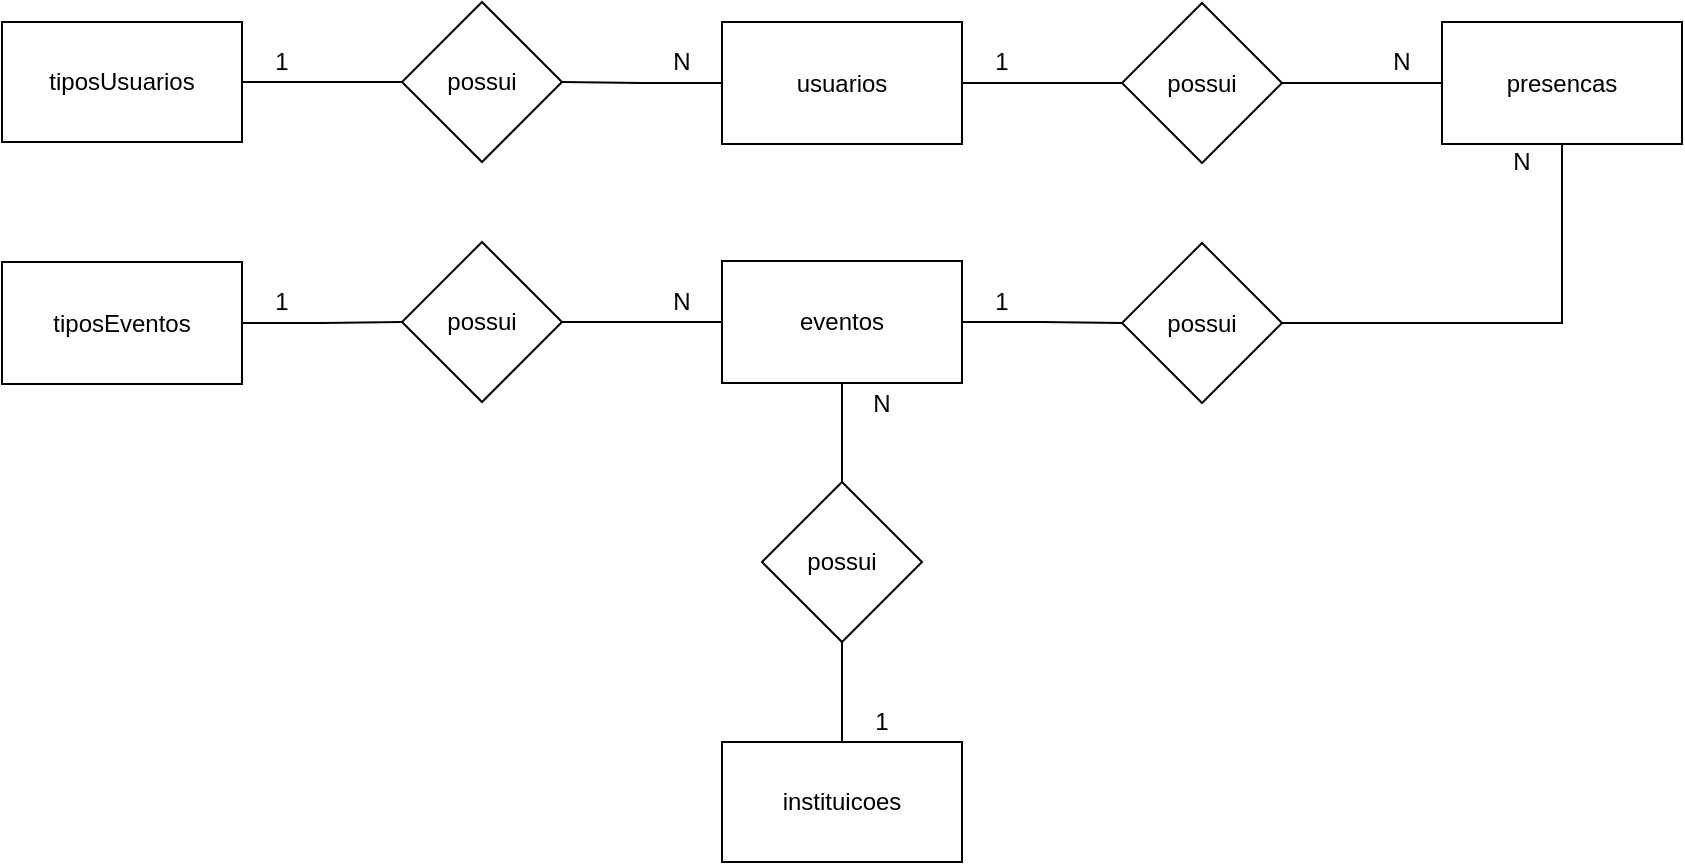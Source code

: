 <mxfile version="14.4.3" type="device" pages="2"><diagram id="jPKjDHmdheWjhsDI7USl" name="Página-1"><mxGraphModel dx="864" dy="819" grid="1" gridSize="10" guides="1" tooltips="1" connect="1" arrows="1" fold="1" page="1" pageScale="1" pageWidth="827" pageHeight="1169" math="0" shadow="0"><root><mxCell id="0"/><mxCell id="1" parent="0"/><mxCell id="zjwh2ZTrZZAI88zNTy58-19" style="edgeStyle=orthogonalEdgeStyle;rounded=0;orthogonalLoop=1;jettySize=auto;html=1;endArrow=none;endFill=0;" edge="1" parent="1" source="zjwh2ZTrZZAI88zNTy58-9" target="zjwh2ZTrZZAI88zNTy58-15"><mxGeometry relative="1" as="geometry"/></mxCell><mxCell id="zjwh2ZTrZZAI88zNTy58-9" value="tiposUsuarios" style="rounded=0;whiteSpace=wrap;html=1;" vertex="1" parent="1"><mxGeometry x="40" y="90" width="120" height="60" as="geometry"/></mxCell><mxCell id="zjwh2ZTrZZAI88zNTy58-17" style="edgeStyle=orthogonalEdgeStyle;rounded=0;orthogonalLoop=1;jettySize=auto;html=1;endArrow=none;endFill=0;" edge="1" parent="1" source="zjwh2ZTrZZAI88zNTy58-10" target="zjwh2ZTrZZAI88zNTy58-15"><mxGeometry relative="1" as="geometry"/></mxCell><mxCell id="zjwh2ZTrZZAI88zNTy58-31" style="edgeStyle=orthogonalEdgeStyle;rounded=0;orthogonalLoop=1;jettySize=auto;html=1;endArrow=none;endFill=0;" edge="1" parent="1" source="zjwh2ZTrZZAI88zNTy58-10" target="zjwh2ZTrZZAI88zNTy58-29"><mxGeometry relative="1" as="geometry"/></mxCell><mxCell id="zjwh2ZTrZZAI88zNTy58-10" value="usuarios" style="rounded=0;whiteSpace=wrap;html=1;" vertex="1" parent="1"><mxGeometry x="400" y="90" width="120" height="61" as="geometry"/></mxCell><mxCell id="zjwh2ZTrZZAI88zNTy58-22" style="edgeStyle=orthogonalEdgeStyle;rounded=0;orthogonalLoop=1;jettySize=auto;html=1;endArrow=none;endFill=0;" edge="1" parent="1" source="zjwh2ZTrZZAI88zNTy58-11" target="zjwh2ZTrZZAI88zNTy58-21"><mxGeometry relative="1" as="geometry"/></mxCell><mxCell id="zjwh2ZTrZZAI88zNTy58-11" value="tiposEventos" style="rounded=0;whiteSpace=wrap;html=1;" vertex="1" parent="1"><mxGeometry x="40" y="210" width="120" height="61" as="geometry"/></mxCell><mxCell id="zjwh2ZTrZZAI88zNTy58-33" style="edgeStyle=orthogonalEdgeStyle;rounded=0;orthogonalLoop=1;jettySize=auto;html=1;endArrow=none;endFill=0;" edge="1" parent="1" source="zjwh2ZTrZZAI88zNTy58-12" target="zjwh2ZTrZZAI88zNTy58-32"><mxGeometry relative="1" as="geometry"/></mxCell><mxCell id="zjwh2ZTrZZAI88zNTy58-12" value="eventos" style="rounded=0;whiteSpace=wrap;html=1;" vertex="1" parent="1"><mxGeometry x="400" y="209.5" width="120" height="61" as="geometry"/></mxCell><mxCell id="zjwh2ZTrZZAI88zNTy58-30" style="edgeStyle=orthogonalEdgeStyle;rounded=0;orthogonalLoop=1;jettySize=auto;html=1;endArrow=none;endFill=0;" edge="1" parent="1" source="zjwh2ZTrZZAI88zNTy58-13" target="zjwh2ZTrZZAI88zNTy58-29"><mxGeometry relative="1" as="geometry"/></mxCell><mxCell id="zjwh2ZTrZZAI88zNTy58-13" value="presencas" style="rounded=0;whiteSpace=wrap;html=1;" vertex="1" parent="1"><mxGeometry x="760" y="90" width="120" height="61" as="geometry"/></mxCell><mxCell id="zjwh2ZTrZZAI88zNTy58-27" style="edgeStyle=orthogonalEdgeStyle;rounded=0;orthogonalLoop=1;jettySize=auto;html=1;endArrow=none;endFill=0;" edge="1" parent="1" source="zjwh2ZTrZZAI88zNTy58-14" target="zjwh2ZTrZZAI88zNTy58-26"><mxGeometry relative="1" as="geometry"/></mxCell><mxCell id="zjwh2ZTrZZAI88zNTy58-14" value="instituicoes" style="rounded=0;whiteSpace=wrap;html=1;" vertex="1" parent="1"><mxGeometry x="400" y="450" width="120" height="60" as="geometry"/></mxCell><mxCell id="zjwh2ZTrZZAI88zNTy58-15" value="possui" style="rhombus;whiteSpace=wrap;html=1;" vertex="1" parent="1"><mxGeometry x="240" y="80" width="80" height="80" as="geometry"/></mxCell><mxCell id="zjwh2ZTrZZAI88zNTy58-18" value="N" style="text;html=1;strokeColor=none;fillColor=none;align=center;verticalAlign=middle;whiteSpace=wrap;rounded=0;" vertex="1" parent="1"><mxGeometry x="360" y="100" width="40" height="20" as="geometry"/></mxCell><mxCell id="zjwh2ZTrZZAI88zNTy58-20" value="1" style="text;html=1;strokeColor=none;fillColor=none;align=center;verticalAlign=middle;whiteSpace=wrap;rounded=0;" vertex="1" parent="1"><mxGeometry x="160" y="100" width="40" height="20" as="geometry"/></mxCell><mxCell id="zjwh2ZTrZZAI88zNTy58-23" style="edgeStyle=orthogonalEdgeStyle;rounded=0;orthogonalLoop=1;jettySize=auto;html=1;entryX=0;entryY=0.5;entryDx=0;entryDy=0;endArrow=none;endFill=0;" edge="1" parent="1" source="zjwh2ZTrZZAI88zNTy58-21" target="zjwh2ZTrZZAI88zNTy58-12"><mxGeometry relative="1" as="geometry"/></mxCell><mxCell id="zjwh2ZTrZZAI88zNTy58-21" value="possui" style="rhombus;whiteSpace=wrap;html=1;" vertex="1" parent="1"><mxGeometry x="240" y="200" width="80" height="80" as="geometry"/></mxCell><mxCell id="zjwh2ZTrZZAI88zNTy58-24" value="N" style="text;html=1;strokeColor=none;fillColor=none;align=center;verticalAlign=middle;whiteSpace=wrap;rounded=0;" vertex="1" parent="1"><mxGeometry x="360" y="220" width="40" height="20" as="geometry"/></mxCell><mxCell id="zjwh2ZTrZZAI88zNTy58-25" value="1" style="text;html=1;strokeColor=none;fillColor=none;align=center;verticalAlign=middle;whiteSpace=wrap;rounded=0;" vertex="1" parent="1"><mxGeometry x="160" y="220" width="40" height="20" as="geometry"/></mxCell><mxCell id="zjwh2ZTrZZAI88zNTy58-28" style="edgeStyle=orthogonalEdgeStyle;rounded=0;orthogonalLoop=1;jettySize=auto;html=1;endArrow=none;endFill=0;" edge="1" parent="1" source="zjwh2ZTrZZAI88zNTy58-26" target="zjwh2ZTrZZAI88zNTy58-12"><mxGeometry relative="1" as="geometry"/></mxCell><mxCell id="zjwh2ZTrZZAI88zNTy58-26" value="possui" style="rhombus;whiteSpace=wrap;html=1;" vertex="1" parent="1"><mxGeometry x="420" y="320" width="80" height="80" as="geometry"/></mxCell><mxCell id="zjwh2ZTrZZAI88zNTy58-29" value="possui" style="rhombus;whiteSpace=wrap;html=1;" vertex="1" parent="1"><mxGeometry x="600" y="80.5" width="80" height="80" as="geometry"/></mxCell><mxCell id="zjwh2ZTrZZAI88zNTy58-34" style="edgeStyle=orthogonalEdgeStyle;rounded=0;orthogonalLoop=1;jettySize=auto;html=1;endArrow=none;endFill=0;" edge="1" parent="1" source="zjwh2ZTrZZAI88zNTy58-32" target="zjwh2ZTrZZAI88zNTy58-13"><mxGeometry relative="1" as="geometry"/></mxCell><mxCell id="zjwh2ZTrZZAI88zNTy58-32" value="possui" style="rhombus;whiteSpace=wrap;html=1;" vertex="1" parent="1"><mxGeometry x="600" y="200.5" width="80" height="80" as="geometry"/></mxCell><mxCell id="zjwh2ZTrZZAI88zNTy58-35" value="1" style="text;html=1;strokeColor=none;fillColor=none;align=center;verticalAlign=middle;whiteSpace=wrap;rounded=0;" vertex="1" parent="1"><mxGeometry x="520" y="100" width="40" height="20" as="geometry"/></mxCell><mxCell id="zjwh2ZTrZZAI88zNTy58-36" value="N" style="text;html=1;strokeColor=none;fillColor=none;align=center;verticalAlign=middle;whiteSpace=wrap;rounded=0;" vertex="1" parent="1"><mxGeometry x="720" y="100" width="40" height="20" as="geometry"/></mxCell><mxCell id="zjwh2ZTrZZAI88zNTy58-39" value="N" style="text;html=1;strokeColor=none;fillColor=none;align=center;verticalAlign=middle;whiteSpace=wrap;rounded=0;" vertex="1" parent="1"><mxGeometry x="460" y="271" width="40" height="20" as="geometry"/></mxCell><mxCell id="zjwh2ZTrZZAI88zNTy58-40" value="1" style="text;html=1;strokeColor=none;fillColor=none;align=center;verticalAlign=middle;whiteSpace=wrap;rounded=0;" vertex="1" parent="1"><mxGeometry x="460" y="430" width="40" height="20" as="geometry"/></mxCell><mxCell id="zjwh2ZTrZZAI88zNTy58-42" value="N" style="text;html=1;strokeColor=none;fillColor=none;align=center;verticalAlign=middle;whiteSpace=wrap;rounded=0;" vertex="1" parent="1"><mxGeometry x="780" y="150" width="40" height="20" as="geometry"/></mxCell><mxCell id="zjwh2ZTrZZAI88zNTy58-44" value="1" style="text;html=1;strokeColor=none;fillColor=none;align=center;verticalAlign=middle;whiteSpace=wrap;rounded=0;" vertex="1" parent="1"><mxGeometry x="520" y="220" width="40" height="20" as="geometry"/></mxCell></root></mxGraphModel></diagram><diagram id="enoxa1Pshzx9Oc5Bp2X2" name="Página-2"><mxGraphModel dx="864" dy="819" grid="1" gridSize="10" guides="1" tooltips="1" connect="1" arrows="1" fold="1" page="1" pageScale="1" pageWidth="827" pageHeight="1169" math="0" shadow="0"><root><mxCell id="TEiWcaxEBfpniGgyKQ50-0"/><mxCell id="TEiWcaxEBfpniGgyKQ50-1" parent="TEiWcaxEBfpniGgyKQ50-0"/><mxCell id="TEiWcaxEBfpniGgyKQ50-2" value="tiposUsuarios" style="shape=table;startSize=30;container=1;collapsible=1;childLayout=tableLayout;fixedRows=1;rowLines=0;fontStyle=1;align=center;resizeLast=1;" vertex="1" parent="TEiWcaxEBfpniGgyKQ50-1"><mxGeometry x="40" y="40" width="180" height="100" as="geometry"/></mxCell><mxCell id="TEiWcaxEBfpniGgyKQ50-3" value="" style="shape=partialRectangle;collapsible=0;dropTarget=0;pointerEvents=0;fillColor=none;top=0;left=0;bottom=1;right=0;points=[[0,0.5],[1,0.5]];portConstraint=eastwest;" vertex="1" parent="TEiWcaxEBfpniGgyKQ50-2"><mxGeometry y="30" width="180" height="30" as="geometry"/></mxCell><mxCell id="TEiWcaxEBfpniGgyKQ50-4" value="PK" style="shape=partialRectangle;connectable=0;fillColor=none;top=0;left=0;bottom=0;right=0;fontStyle=1;overflow=hidden;" vertex="1" parent="TEiWcaxEBfpniGgyKQ50-3"><mxGeometry width="30" height="30" as="geometry"/></mxCell><mxCell id="TEiWcaxEBfpniGgyKQ50-5" value="idTipoUsuario" style="shape=partialRectangle;connectable=0;fillColor=none;top=0;left=0;bottom=0;right=0;align=left;spacingLeft=6;fontStyle=5;overflow=hidden;" vertex="1" parent="TEiWcaxEBfpniGgyKQ50-3"><mxGeometry x="30" width="150" height="30" as="geometry"/></mxCell><mxCell id="TEiWcaxEBfpniGgyKQ50-6" value="" style="shape=partialRectangle;collapsible=0;dropTarget=0;pointerEvents=0;fillColor=none;top=0;left=0;bottom=0;right=0;points=[[0,0.5],[1,0.5]];portConstraint=eastwest;" vertex="1" parent="TEiWcaxEBfpniGgyKQ50-2"><mxGeometry y="60" width="180" height="30" as="geometry"/></mxCell><mxCell id="TEiWcaxEBfpniGgyKQ50-7" value="" style="shape=partialRectangle;connectable=0;fillColor=none;top=0;left=0;bottom=0;right=0;editable=1;overflow=hidden;" vertex="1" parent="TEiWcaxEBfpniGgyKQ50-6"><mxGeometry width="30" height="30" as="geometry"/></mxCell><mxCell id="TEiWcaxEBfpniGgyKQ50-8" value="tituloTipoUsuario" style="shape=partialRectangle;connectable=0;fillColor=none;top=0;left=0;bottom=0;right=0;align=left;spacingLeft=6;overflow=hidden;" vertex="1" parent="TEiWcaxEBfpniGgyKQ50-6"><mxGeometry x="30" width="150" height="30" as="geometry"/></mxCell><mxCell id="TEiWcaxEBfpniGgyKQ50-15" value="Usuario" style="shape=table;startSize=30;container=1;collapsible=1;childLayout=tableLayout;fixedRows=1;rowLines=0;fontStyle=1;align=center;resizeLast=1;" vertex="1" parent="TEiWcaxEBfpniGgyKQ50-1"><mxGeometry x="300" y="40" width="180" height="190" as="geometry"/></mxCell><mxCell id="TEiWcaxEBfpniGgyKQ50-16" value="" style="shape=partialRectangle;collapsible=0;dropTarget=0;pointerEvents=0;fillColor=none;top=0;left=0;bottom=0;right=0;points=[[0,0.5],[1,0.5]];portConstraint=eastwest;" vertex="1" parent="TEiWcaxEBfpniGgyKQ50-15"><mxGeometry y="30" width="180" height="30" as="geometry"/></mxCell><mxCell id="TEiWcaxEBfpniGgyKQ50-17" value="PK" style="shape=partialRectangle;connectable=0;fillColor=none;top=0;left=0;bottom=0;right=0;fontStyle=1;overflow=hidden;" vertex="1" parent="TEiWcaxEBfpniGgyKQ50-16"><mxGeometry width="60" height="30" as="geometry"/></mxCell><mxCell id="TEiWcaxEBfpniGgyKQ50-18" value="idUsuario" style="shape=partialRectangle;connectable=0;fillColor=none;top=0;left=0;bottom=0;right=0;align=left;spacingLeft=6;fontStyle=5;overflow=hidden;" vertex="1" parent="TEiWcaxEBfpniGgyKQ50-16"><mxGeometry x="60" width="120" height="30" as="geometry"/></mxCell><mxCell id="TEiWcaxEBfpniGgyKQ50-19" value="" style="shape=partialRectangle;collapsible=0;dropTarget=0;pointerEvents=0;fillColor=none;top=0;left=0;bottom=1;right=0;points=[[0,0.5],[1,0.5]];portConstraint=eastwest;" vertex="1" parent="TEiWcaxEBfpniGgyKQ50-15"><mxGeometry y="60" width="180" height="30" as="geometry"/></mxCell><mxCell id="TEiWcaxEBfpniGgyKQ50-20" value="FK" style="shape=partialRectangle;connectable=0;fillColor=none;top=0;left=0;bottom=0;right=0;fontStyle=1;overflow=hidden;" vertex="1" parent="TEiWcaxEBfpniGgyKQ50-19"><mxGeometry width="60" height="30" as="geometry"/></mxCell><mxCell id="TEiWcaxEBfpniGgyKQ50-21" value="idTipoUsuario" style="shape=partialRectangle;connectable=0;fillColor=none;top=0;left=0;bottom=0;right=0;align=left;spacingLeft=6;fontStyle=5;overflow=hidden;" vertex="1" parent="TEiWcaxEBfpniGgyKQ50-19"><mxGeometry x="60" width="120" height="30" as="geometry"/></mxCell><mxCell id="TEiWcaxEBfpniGgyKQ50-22" value="" style="shape=partialRectangle;collapsible=0;dropTarget=0;pointerEvents=0;fillColor=none;top=0;left=0;bottom=0;right=0;points=[[0,0.5],[1,0.5]];portConstraint=eastwest;" vertex="1" parent="TEiWcaxEBfpniGgyKQ50-15"><mxGeometry y="90" width="180" height="30" as="geometry"/></mxCell><mxCell id="TEiWcaxEBfpniGgyKQ50-23" value="" style="shape=partialRectangle;connectable=0;fillColor=none;top=0;left=0;bottom=0;right=0;editable=1;overflow=hidden;" vertex="1" parent="TEiWcaxEBfpniGgyKQ50-22"><mxGeometry width="60" height="30" as="geometry"/></mxCell><mxCell id="TEiWcaxEBfpniGgyKQ50-24" value="nome" style="shape=partialRectangle;connectable=0;fillColor=none;top=0;left=0;bottom=0;right=0;align=left;spacingLeft=6;overflow=hidden;" vertex="1" parent="TEiWcaxEBfpniGgyKQ50-22"><mxGeometry x="60" width="120" height="30" as="geometry"/></mxCell><mxCell id="TEiWcaxEBfpniGgyKQ50-25" value="" style="shape=partialRectangle;collapsible=0;dropTarget=0;pointerEvents=0;fillColor=none;top=0;left=0;bottom=0;right=0;points=[[0,0.5],[1,0.5]];portConstraint=eastwest;" vertex="1" parent="TEiWcaxEBfpniGgyKQ50-15"><mxGeometry y="120" width="180" height="30" as="geometry"/></mxCell><mxCell id="TEiWcaxEBfpniGgyKQ50-26" value="" style="shape=partialRectangle;connectable=0;fillColor=none;top=0;left=0;bottom=0;right=0;editable=1;overflow=hidden;" vertex="1" parent="TEiWcaxEBfpniGgyKQ50-25"><mxGeometry width="60" height="30" as="geometry"/></mxCell><mxCell id="TEiWcaxEBfpniGgyKQ50-27" value="email" style="shape=partialRectangle;connectable=0;fillColor=none;top=0;left=0;bottom=0;right=0;align=left;spacingLeft=6;overflow=hidden;" vertex="1" parent="TEiWcaxEBfpniGgyKQ50-25"><mxGeometry x="60" width="120" height="30" as="geometry"/></mxCell><mxCell id="TEiWcaxEBfpniGgyKQ50-35" value="" style="shape=partialRectangle;collapsible=0;dropTarget=0;pointerEvents=0;fillColor=none;top=0;left=0;bottom=0;right=0;points=[[0,0.5],[1,0.5]];portConstraint=eastwest;" vertex="1" parent="TEiWcaxEBfpniGgyKQ50-15"><mxGeometry y="150" width="180" height="30" as="geometry"/></mxCell><mxCell id="TEiWcaxEBfpniGgyKQ50-36" value="" style="shape=partialRectangle;connectable=0;fillColor=none;top=0;left=0;bottom=0;right=0;editable=1;overflow=hidden;" vertex="1" parent="TEiWcaxEBfpniGgyKQ50-35"><mxGeometry width="60" height="30" as="geometry"/></mxCell><mxCell id="TEiWcaxEBfpniGgyKQ50-37" value="senha" style="shape=partialRectangle;connectable=0;fillColor=none;top=0;left=0;bottom=0;right=0;align=left;spacingLeft=6;overflow=hidden;" vertex="1" parent="TEiWcaxEBfpniGgyKQ50-35"><mxGeometry x="60" width="120" height="30" as="geometry"/></mxCell><mxCell id="TEiWcaxEBfpniGgyKQ50-28" value="tiposEventos" style="shape=table;startSize=30;container=1;collapsible=1;childLayout=tableLayout;fixedRows=1;rowLines=0;fontStyle=1;align=center;resizeLast=1;" vertex="1" parent="TEiWcaxEBfpniGgyKQ50-1"><mxGeometry x="40" y="290" width="180" height="100" as="geometry"/></mxCell><mxCell id="TEiWcaxEBfpniGgyKQ50-29" value="" style="shape=partialRectangle;collapsible=0;dropTarget=0;pointerEvents=0;fillColor=none;top=0;left=0;bottom=1;right=0;points=[[0,0.5],[1,0.5]];portConstraint=eastwest;" vertex="1" parent="TEiWcaxEBfpniGgyKQ50-28"><mxGeometry y="30" width="180" height="30" as="geometry"/></mxCell><mxCell id="TEiWcaxEBfpniGgyKQ50-30" value="PK" style="shape=partialRectangle;connectable=0;fillColor=none;top=0;left=0;bottom=0;right=0;fontStyle=1;overflow=hidden;" vertex="1" parent="TEiWcaxEBfpniGgyKQ50-29"><mxGeometry width="30" height="30" as="geometry"/></mxCell><mxCell id="TEiWcaxEBfpniGgyKQ50-31" value="idTipoEvento" style="shape=partialRectangle;connectable=0;fillColor=none;top=0;left=0;bottom=0;right=0;align=left;spacingLeft=6;fontStyle=5;overflow=hidden;" vertex="1" parent="TEiWcaxEBfpniGgyKQ50-29"><mxGeometry x="30" width="150" height="30" as="geometry"/></mxCell><mxCell id="TEiWcaxEBfpniGgyKQ50-32" value="" style="shape=partialRectangle;collapsible=0;dropTarget=0;pointerEvents=0;fillColor=none;top=0;left=0;bottom=0;right=0;points=[[0,0.5],[1,0.5]];portConstraint=eastwest;" vertex="1" parent="TEiWcaxEBfpniGgyKQ50-28"><mxGeometry y="60" width="180" height="30" as="geometry"/></mxCell><mxCell id="TEiWcaxEBfpniGgyKQ50-33" value="" style="shape=partialRectangle;connectable=0;fillColor=none;top=0;left=0;bottom=0;right=0;editable=1;overflow=hidden;" vertex="1" parent="TEiWcaxEBfpniGgyKQ50-32"><mxGeometry width="30" height="30" as="geometry"/></mxCell><mxCell id="TEiWcaxEBfpniGgyKQ50-34" value="tituloTipoEvento" style="shape=partialRectangle;connectable=0;fillColor=none;top=0;left=0;bottom=0;right=0;align=left;spacingLeft=6;overflow=hidden;" vertex="1" parent="TEiWcaxEBfpniGgyKQ50-32"><mxGeometry x="30" width="150" height="30" as="geometry"/></mxCell><mxCell id="TEiWcaxEBfpniGgyKQ50-38" value="instituicoes" style="shape=table;startSize=30;container=1;collapsible=1;childLayout=tableLayout;fixedRows=1;rowLines=0;fontStyle=1;align=center;resizeLast=1;" vertex="1" parent="TEiWcaxEBfpniGgyKQ50-1"><mxGeometry x="40" y="470" width="180" height="160" as="geometry"/></mxCell><mxCell id="TEiWcaxEBfpniGgyKQ50-39" value="" style="shape=partialRectangle;collapsible=0;dropTarget=0;pointerEvents=0;fillColor=none;top=0;left=0;bottom=1;right=0;points=[[0,0.5],[1,0.5]];portConstraint=eastwest;" vertex="1" parent="TEiWcaxEBfpniGgyKQ50-38"><mxGeometry y="30" width="180" height="30" as="geometry"/></mxCell><mxCell id="TEiWcaxEBfpniGgyKQ50-40" value="PK" style="shape=partialRectangle;connectable=0;fillColor=none;top=0;left=0;bottom=0;right=0;fontStyle=1;overflow=hidden;" vertex="1" parent="TEiWcaxEBfpniGgyKQ50-39"><mxGeometry width="30" height="30" as="geometry"/></mxCell><mxCell id="TEiWcaxEBfpniGgyKQ50-41" value="idInstituicao" style="shape=partialRectangle;connectable=0;fillColor=none;top=0;left=0;bottom=0;right=0;align=left;spacingLeft=6;fontStyle=5;overflow=hidden;" vertex="1" parent="TEiWcaxEBfpniGgyKQ50-39"><mxGeometry x="30" width="150" height="30" as="geometry"/></mxCell><mxCell id="TEiWcaxEBfpniGgyKQ50-42" value="" style="shape=partialRectangle;collapsible=0;dropTarget=0;pointerEvents=0;fillColor=none;top=0;left=0;bottom=0;right=0;points=[[0,0.5],[1,0.5]];portConstraint=eastwest;" vertex="1" parent="TEiWcaxEBfpniGgyKQ50-38"><mxGeometry y="60" width="180" height="30" as="geometry"/></mxCell><mxCell id="TEiWcaxEBfpniGgyKQ50-43" value="" style="shape=partialRectangle;connectable=0;fillColor=none;top=0;left=0;bottom=0;right=0;editable=1;overflow=hidden;" vertex="1" parent="TEiWcaxEBfpniGgyKQ50-42"><mxGeometry width="30" height="30" as="geometry"/></mxCell><mxCell id="TEiWcaxEBfpniGgyKQ50-44" value="cnpj" style="shape=partialRectangle;connectable=0;fillColor=none;top=0;left=0;bottom=0;right=0;align=left;spacingLeft=6;overflow=hidden;" vertex="1" parent="TEiWcaxEBfpniGgyKQ50-42"><mxGeometry x="30" width="150" height="30" as="geometry"/></mxCell><mxCell id="TEiWcaxEBfpniGgyKQ50-45" value="" style="shape=partialRectangle;collapsible=0;dropTarget=0;pointerEvents=0;fillColor=none;top=0;left=0;bottom=0;right=0;points=[[0,0.5],[1,0.5]];portConstraint=eastwest;" vertex="1" parent="TEiWcaxEBfpniGgyKQ50-38"><mxGeometry y="90" width="180" height="30" as="geometry"/></mxCell><mxCell id="TEiWcaxEBfpniGgyKQ50-46" value="" style="shape=partialRectangle;connectable=0;fillColor=none;top=0;left=0;bottom=0;right=0;editable=1;overflow=hidden;" vertex="1" parent="TEiWcaxEBfpniGgyKQ50-45"><mxGeometry width="30" height="30" as="geometry"/></mxCell><mxCell id="TEiWcaxEBfpniGgyKQ50-47" value="nomeFantasia" style="shape=partialRectangle;connectable=0;fillColor=none;top=0;left=0;bottom=0;right=0;align=left;spacingLeft=6;overflow=hidden;" vertex="1" parent="TEiWcaxEBfpniGgyKQ50-45"><mxGeometry x="30" width="150" height="30" as="geometry"/></mxCell><mxCell id="TEiWcaxEBfpniGgyKQ50-48" value="" style="shape=partialRectangle;collapsible=0;dropTarget=0;pointerEvents=0;fillColor=none;top=0;left=0;bottom=0;right=0;points=[[0,0.5],[1,0.5]];portConstraint=eastwest;" vertex="1" parent="TEiWcaxEBfpniGgyKQ50-38"><mxGeometry y="120" width="180" height="30" as="geometry"/></mxCell><mxCell id="TEiWcaxEBfpniGgyKQ50-49" value="" style="shape=partialRectangle;connectable=0;fillColor=none;top=0;left=0;bottom=0;right=0;editable=1;overflow=hidden;" vertex="1" parent="TEiWcaxEBfpniGgyKQ50-48"><mxGeometry width="30" height="30" as="geometry"/></mxCell><mxCell id="TEiWcaxEBfpniGgyKQ50-50" value="endereco" style="shape=partialRectangle;connectable=0;fillColor=none;top=0;left=0;bottom=0;right=0;align=left;spacingLeft=6;overflow=hidden;" vertex="1" parent="TEiWcaxEBfpniGgyKQ50-48"><mxGeometry x="30" width="150" height="30" as="geometry"/></mxCell><mxCell id="TEiWcaxEBfpniGgyKQ50-51" value="eventos" style="shape=table;startSize=30;container=1;collapsible=1;childLayout=tableLayout;fixedRows=1;rowLines=0;fontStyle=1;align=center;resizeLast=1;" vertex="1" parent="TEiWcaxEBfpniGgyKQ50-1"><mxGeometry x="310" y="290" width="180" height="250" as="geometry"/></mxCell><mxCell id="TEiWcaxEBfpniGgyKQ50-52" value="" style="shape=partialRectangle;collapsible=0;dropTarget=0;pointerEvents=0;fillColor=none;top=0;left=0;bottom=0;right=0;points=[[0,0.5],[1,0.5]];portConstraint=eastwest;" vertex="1" parent="TEiWcaxEBfpniGgyKQ50-51"><mxGeometry y="30" width="180" height="30" as="geometry"/></mxCell><mxCell id="TEiWcaxEBfpniGgyKQ50-53" value="PK" style="shape=partialRectangle;connectable=0;fillColor=none;top=0;left=0;bottom=0;right=0;fontStyle=1;overflow=hidden;" vertex="1" parent="TEiWcaxEBfpniGgyKQ50-52"><mxGeometry width="60" height="30" as="geometry"/></mxCell><mxCell id="TEiWcaxEBfpniGgyKQ50-54" value="idEvento" style="shape=partialRectangle;connectable=0;fillColor=none;top=0;left=0;bottom=0;right=0;align=left;spacingLeft=6;fontStyle=5;overflow=hidden;" vertex="1" parent="TEiWcaxEBfpniGgyKQ50-52"><mxGeometry x="60" width="120" height="30" as="geometry"/></mxCell><mxCell id="TEiWcaxEBfpniGgyKQ50-64" value="" style="shape=partialRectangle;collapsible=0;dropTarget=0;pointerEvents=0;fillColor=none;top=0;left=0;bottom=0;right=0;points=[[0,0.5],[1,0.5]];portConstraint=eastwest;" vertex="1" parent="TEiWcaxEBfpniGgyKQ50-51"><mxGeometry y="60" width="180" height="30" as="geometry"/></mxCell><mxCell id="TEiWcaxEBfpniGgyKQ50-65" value="FK" style="shape=partialRectangle;connectable=0;fillColor=none;top=0;left=0;bottom=0;right=0;fontStyle=1;overflow=hidden;" vertex="1" parent="TEiWcaxEBfpniGgyKQ50-64"><mxGeometry width="60" height="30" as="geometry"/></mxCell><mxCell id="TEiWcaxEBfpniGgyKQ50-66" value="idTipoEvento" style="shape=partialRectangle;connectable=0;fillColor=none;top=0;left=0;bottom=0;right=0;align=left;spacingLeft=6;fontStyle=5;overflow=hidden;" vertex="1" parent="TEiWcaxEBfpniGgyKQ50-64"><mxGeometry x="60" width="120" height="30" as="geometry"/></mxCell><mxCell id="TEiWcaxEBfpniGgyKQ50-55" value="" style="shape=partialRectangle;collapsible=0;dropTarget=0;pointerEvents=0;fillColor=none;top=0;left=0;bottom=1;right=0;points=[[0,0.5],[1,0.5]];portConstraint=eastwest;" vertex="1" parent="TEiWcaxEBfpniGgyKQ50-51"><mxGeometry y="90" width="180" height="30" as="geometry"/></mxCell><mxCell id="TEiWcaxEBfpniGgyKQ50-56" value="FK" style="shape=partialRectangle;connectable=0;fillColor=none;top=0;left=0;bottom=0;right=0;fontStyle=1;overflow=hidden;" vertex="1" parent="TEiWcaxEBfpniGgyKQ50-55"><mxGeometry width="60" height="30" as="geometry"/></mxCell><mxCell id="TEiWcaxEBfpniGgyKQ50-57" value="idInstituicao" style="shape=partialRectangle;connectable=0;fillColor=none;top=0;left=0;bottom=0;right=0;align=left;spacingLeft=6;fontStyle=5;overflow=hidden;" vertex="1" parent="TEiWcaxEBfpniGgyKQ50-55"><mxGeometry x="60" width="120" height="30" as="geometry"/></mxCell><mxCell id="TEiWcaxEBfpniGgyKQ50-58" value="" style="shape=partialRectangle;collapsible=0;dropTarget=0;pointerEvents=0;fillColor=none;top=0;left=0;bottom=0;right=0;points=[[0,0.5],[1,0.5]];portConstraint=eastwest;" vertex="1" parent="TEiWcaxEBfpniGgyKQ50-51"><mxGeometry y="120" width="180" height="30" as="geometry"/></mxCell><mxCell id="TEiWcaxEBfpniGgyKQ50-59" value="" style="shape=partialRectangle;connectable=0;fillColor=none;top=0;left=0;bottom=0;right=0;editable=1;overflow=hidden;" vertex="1" parent="TEiWcaxEBfpniGgyKQ50-58"><mxGeometry width="60" height="30" as="geometry"/></mxCell><mxCell id="TEiWcaxEBfpniGgyKQ50-60" value="nomeEvento" style="shape=partialRectangle;connectable=0;fillColor=none;top=0;left=0;bottom=0;right=0;align=left;spacingLeft=6;overflow=hidden;" vertex="1" parent="TEiWcaxEBfpniGgyKQ50-58"><mxGeometry x="60" width="120" height="30" as="geometry"/></mxCell><mxCell id="TEiWcaxEBfpniGgyKQ50-61" value="" style="shape=partialRectangle;collapsible=0;dropTarget=0;pointerEvents=0;fillColor=none;top=0;left=0;bottom=0;right=0;points=[[0,0.5],[1,0.5]];portConstraint=eastwest;" vertex="1" parent="TEiWcaxEBfpniGgyKQ50-51"><mxGeometry y="150" width="180" height="30" as="geometry"/></mxCell><mxCell id="TEiWcaxEBfpniGgyKQ50-62" value="" style="shape=partialRectangle;connectable=0;fillColor=none;top=0;left=0;bottom=0;right=0;editable=1;overflow=hidden;" vertex="1" parent="TEiWcaxEBfpniGgyKQ50-61"><mxGeometry width="60" height="30" as="geometry"/></mxCell><mxCell id="TEiWcaxEBfpniGgyKQ50-63" value="AcessoLivre" style="shape=partialRectangle;connectable=0;fillColor=none;top=0;left=0;bottom=0;right=0;align=left;spacingLeft=6;overflow=hidden;" vertex="1" parent="TEiWcaxEBfpniGgyKQ50-61"><mxGeometry x="60" width="120" height="30" as="geometry"/></mxCell><mxCell id="TEiWcaxEBfpniGgyKQ50-67" value="" style="shape=partialRectangle;collapsible=0;dropTarget=0;pointerEvents=0;fillColor=none;top=0;left=0;bottom=0;right=0;points=[[0,0.5],[1,0.5]];portConstraint=eastwest;" vertex="1" parent="TEiWcaxEBfpniGgyKQ50-51"><mxGeometry y="180" width="180" height="30" as="geometry"/></mxCell><mxCell id="TEiWcaxEBfpniGgyKQ50-68" value="" style="shape=partialRectangle;connectable=0;fillColor=none;top=0;left=0;bottom=0;right=0;editable=1;overflow=hidden;" vertex="1" parent="TEiWcaxEBfpniGgyKQ50-67"><mxGeometry width="60" height="30" as="geometry"/></mxCell><mxCell id="TEiWcaxEBfpniGgyKQ50-69" value="dataEvento" style="shape=partialRectangle;connectable=0;fillColor=none;top=0;left=0;bottom=0;right=0;align=left;spacingLeft=6;overflow=hidden;" vertex="1" parent="TEiWcaxEBfpniGgyKQ50-67"><mxGeometry x="60" width="120" height="30" as="geometry"/></mxCell><mxCell id="TEiWcaxEBfpniGgyKQ50-70" value="" style="shape=partialRectangle;collapsible=0;dropTarget=0;pointerEvents=0;fillColor=none;top=0;left=0;bottom=0;right=0;points=[[0,0.5],[1,0.5]];portConstraint=eastwest;" vertex="1" parent="TEiWcaxEBfpniGgyKQ50-51"><mxGeometry y="210" width="180" height="30" as="geometry"/></mxCell><mxCell id="TEiWcaxEBfpniGgyKQ50-71" value="" style="shape=partialRectangle;connectable=0;fillColor=none;top=0;left=0;bottom=0;right=0;editable=1;overflow=hidden;" vertex="1" parent="TEiWcaxEBfpniGgyKQ50-70"><mxGeometry width="60" height="30" as="geometry"/></mxCell><mxCell id="TEiWcaxEBfpniGgyKQ50-72" value="descricao" style="shape=partialRectangle;connectable=0;fillColor=none;top=0;left=0;bottom=0;right=0;align=left;spacingLeft=6;overflow=hidden;" vertex="1" parent="TEiWcaxEBfpniGgyKQ50-70"><mxGeometry x="60" width="120" height="30" as="geometry"/></mxCell><mxCell id="TEiWcaxEBfpniGgyKQ50-73" value="presencas" style="shape=table;startSize=30;container=1;collapsible=1;childLayout=tableLayout;fixedRows=1;rowLines=0;fontStyle=1;align=center;resizeLast=1;" vertex="1" parent="TEiWcaxEBfpniGgyKQ50-1"><mxGeometry x="580" y="40" width="180" height="160" as="geometry"/></mxCell><mxCell id="KMKaq0dbZb3joT_vuUvn-1" value="" style="shape=partialRectangle;collapsible=0;dropTarget=0;pointerEvents=0;fillColor=none;top=0;left=0;bottom=0;right=0;points=[[0,0.5],[1,0.5]];portConstraint=eastwest;" vertex="1" parent="TEiWcaxEBfpniGgyKQ50-73"><mxGeometry y="30" width="180" height="30" as="geometry"/></mxCell><mxCell id="KMKaq0dbZb3joT_vuUvn-2" value="PK" style="shape=partialRectangle;connectable=0;fillColor=none;top=0;left=0;bottom=0;right=0;fontStyle=1;overflow=hidden;" vertex="1" parent="KMKaq0dbZb3joT_vuUvn-1"><mxGeometry width="60" height="30" as="geometry"/></mxCell><mxCell id="KMKaq0dbZb3joT_vuUvn-3" value="idPresenca" style="shape=partialRectangle;connectable=0;fillColor=none;top=0;left=0;bottom=0;right=0;align=left;spacingLeft=6;fontStyle=5;overflow=hidden;" vertex="1" parent="KMKaq0dbZb3joT_vuUvn-1"><mxGeometry x="60" width="120" height="30" as="geometry"/></mxCell><mxCell id="TEiWcaxEBfpniGgyKQ50-74" value="" style="shape=partialRectangle;collapsible=0;dropTarget=0;pointerEvents=0;fillColor=none;top=0;left=0;bottom=0;right=0;points=[[0,0.5],[1,0.5]];portConstraint=eastwest;" vertex="1" parent="TEiWcaxEBfpniGgyKQ50-73"><mxGeometry y="60" width="180" height="30" as="geometry"/></mxCell><mxCell id="TEiWcaxEBfpniGgyKQ50-75" value="FK" style="shape=partialRectangle;connectable=0;fillColor=none;top=0;left=0;bottom=0;right=0;fontStyle=1;overflow=hidden;" vertex="1" parent="TEiWcaxEBfpniGgyKQ50-74"><mxGeometry width="60" height="30" as="geometry"/></mxCell><mxCell id="TEiWcaxEBfpniGgyKQ50-76" value="idUsuario" style="shape=partialRectangle;connectable=0;fillColor=none;top=0;left=0;bottom=0;right=0;align=left;spacingLeft=6;fontStyle=5;overflow=hidden;" vertex="1" parent="TEiWcaxEBfpniGgyKQ50-74"><mxGeometry x="60" width="120" height="30" as="geometry"/></mxCell><mxCell id="TEiWcaxEBfpniGgyKQ50-77" value="" style="shape=partialRectangle;collapsible=0;dropTarget=0;pointerEvents=0;fillColor=none;top=0;left=0;bottom=1;right=0;points=[[0,0.5],[1,0.5]];portConstraint=eastwest;" vertex="1" parent="TEiWcaxEBfpniGgyKQ50-73"><mxGeometry y="90" width="180" height="30" as="geometry"/></mxCell><mxCell id="TEiWcaxEBfpniGgyKQ50-78" value="FK" style="shape=partialRectangle;connectable=0;fillColor=none;top=0;left=0;bottom=0;right=0;fontStyle=1;overflow=hidden;" vertex="1" parent="TEiWcaxEBfpniGgyKQ50-77"><mxGeometry width="60" height="30" as="geometry"/></mxCell><mxCell id="TEiWcaxEBfpniGgyKQ50-79" value="idEvento" style="shape=partialRectangle;connectable=0;fillColor=none;top=0;left=0;bottom=0;right=0;align=left;spacingLeft=6;fontStyle=5;overflow=hidden;" vertex="1" parent="TEiWcaxEBfpniGgyKQ50-77"><mxGeometry x="60" width="120" height="30" as="geometry"/></mxCell><mxCell id="TEiWcaxEBfpniGgyKQ50-80" value="" style="shape=partialRectangle;collapsible=0;dropTarget=0;pointerEvents=0;fillColor=none;top=0;left=0;bottom=0;right=0;points=[[0,0.5],[1,0.5]];portConstraint=eastwest;" vertex="1" parent="TEiWcaxEBfpniGgyKQ50-73"><mxGeometry y="120" width="180" height="30" as="geometry"/></mxCell><mxCell id="TEiWcaxEBfpniGgyKQ50-81" value="" style="shape=partialRectangle;connectable=0;fillColor=none;top=0;left=0;bottom=0;right=0;editable=1;overflow=hidden;" vertex="1" parent="TEiWcaxEBfpniGgyKQ50-80"><mxGeometry width="60" height="30" as="geometry"/></mxCell><mxCell id="TEiWcaxEBfpniGgyKQ50-82" value="situacao" style="shape=partialRectangle;connectable=0;fillColor=none;top=0;left=0;bottom=0;right=0;align=left;spacingLeft=6;overflow=hidden;" vertex="1" parent="TEiWcaxEBfpniGgyKQ50-80"><mxGeometry x="60" width="120" height="30" as="geometry"/></mxCell><mxCell id="TEiWcaxEBfpniGgyKQ50-89" value="" style="edgeStyle=entityRelationEdgeStyle;fontSize=12;html=1;endArrow=ERoneToMany;" edge="1" parent="TEiWcaxEBfpniGgyKQ50-1" source="TEiWcaxEBfpniGgyKQ50-3" target="TEiWcaxEBfpniGgyKQ50-19"><mxGeometry width="100" height="100" relative="1" as="geometry"><mxPoint x="230" y="440" as="sourcePoint"/><mxPoint x="330" y="340" as="targetPoint"/></mxGeometry></mxCell><mxCell id="Z8BhnZi1w2DrIcCzgunh-0" value="" style="edgeStyle=entityRelationEdgeStyle;fontSize=12;html=1;endArrow=ERoneToMany;" edge="1" parent="TEiWcaxEBfpniGgyKQ50-1" source="TEiWcaxEBfpniGgyKQ50-16" target="TEiWcaxEBfpniGgyKQ50-74"><mxGeometry width="100" height="100" relative="1" as="geometry"><mxPoint x="610" y="530" as="sourcePoint"/><mxPoint x="710" y="430" as="targetPoint"/></mxGeometry></mxCell><mxCell id="z70jjVP8UI4_WcdGnWcU-0" value="" style="edgeStyle=entityRelationEdgeStyle;fontSize=12;html=1;endArrow=ERoneToMany;" edge="1" parent="TEiWcaxEBfpniGgyKQ50-1" source="TEiWcaxEBfpniGgyKQ50-29" target="TEiWcaxEBfpniGgyKQ50-64"><mxGeometry width="100" height="100" relative="1" as="geometry"><mxPoint x="180" y="700" as="sourcePoint"/><mxPoint x="280" y="600" as="targetPoint"/></mxGeometry></mxCell><mxCell id="37OATFmnQs5WA7jJy8SG-0" value="" style="edgeStyle=entityRelationEdgeStyle;fontSize=12;html=1;endArrow=ERoneToMany;entryX=0;entryY=0.5;entryDx=0;entryDy=0;" edge="1" parent="TEiWcaxEBfpniGgyKQ50-1" source="TEiWcaxEBfpniGgyKQ50-39" target="TEiWcaxEBfpniGgyKQ50-55"><mxGeometry width="100" height="100" relative="1" as="geometry"><mxPoint x="540" y="685" as="sourcePoint"/><mxPoint x="740" y="670" as="targetPoint"/></mxGeometry></mxCell><mxCell id="KMKaq0dbZb3joT_vuUvn-0" value="" style="edgeStyle=entityRelationEdgeStyle;fontSize=12;html=1;endArrow=ERoneToMany;" edge="1" parent="TEiWcaxEBfpniGgyKQ50-1" source="TEiWcaxEBfpniGgyKQ50-52" target="TEiWcaxEBfpniGgyKQ50-77"><mxGeometry width="100" height="100" relative="1" as="geometry"><mxPoint x="720" y="480" as="sourcePoint"/><mxPoint x="820" y="380" as="targetPoint"/></mxGeometry></mxCell></root></mxGraphModel></diagram></mxfile>